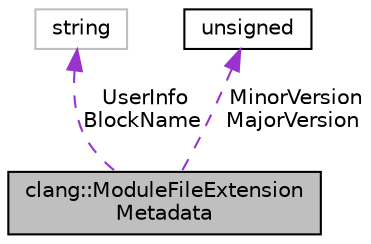 digraph "clang::ModuleFileExtensionMetadata"
{
 // LATEX_PDF_SIZE
  bgcolor="transparent";
  edge [fontname="Helvetica",fontsize="10",labelfontname="Helvetica",labelfontsize="10"];
  node [fontname="Helvetica",fontsize="10",shape=record];
  Node1 [label="clang::ModuleFileExtension\lMetadata",height=0.2,width=0.4,color="black", fillcolor="grey75", style="filled", fontcolor="black",tooltip="Metadata for a module file extension."];
  Node2 -> Node1 [dir="back",color="darkorchid3",fontsize="10",style="dashed",label=" UserInfo\nBlockName" ,fontname="Helvetica"];
  Node2 [label="string",height=0.2,width=0.4,color="grey75",tooltip=" "];
  Node3 -> Node1 [dir="back",color="darkorchid3",fontsize="10",style="dashed",label=" MinorVersion\nMajorVersion" ,fontname="Helvetica"];
  Node3 [label="unsigned",height=0.2,width=0.4,color="black",URL="$classunsigned.html",tooltip=" "];
}
